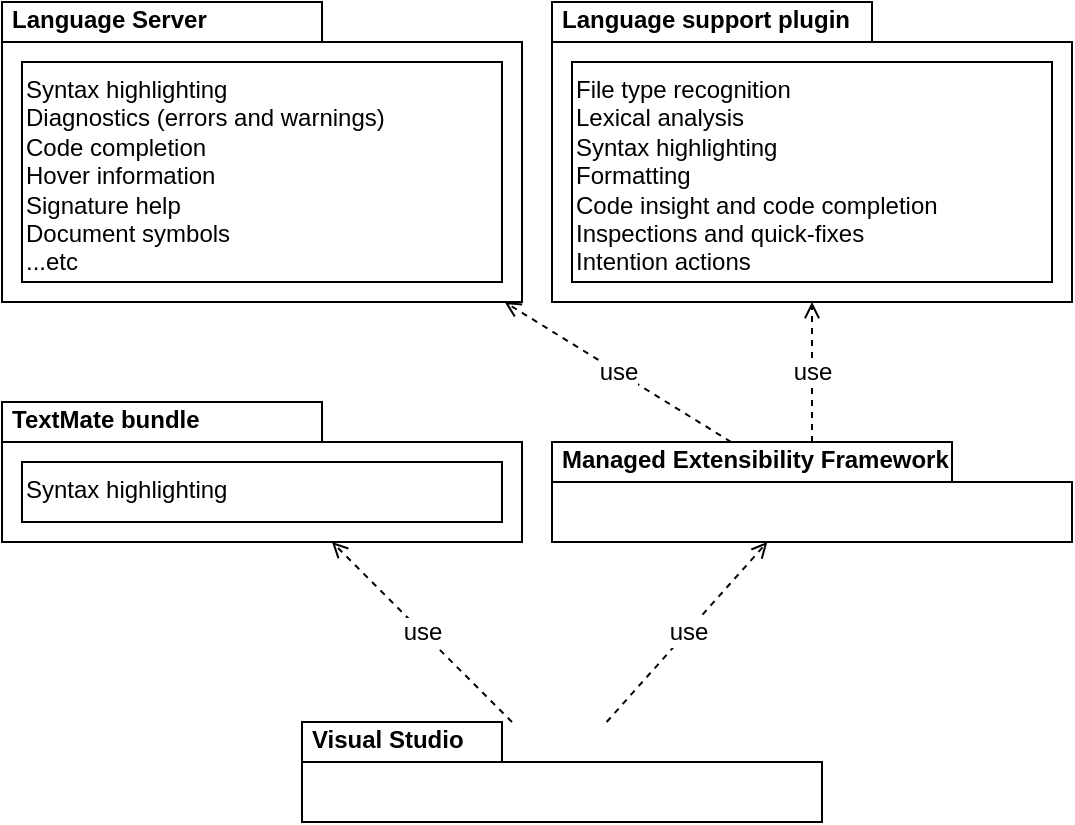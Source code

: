 <mxfile>
    <diagram id="rMPREZSkejuEIOKasVXl" name="Page-1">
        <mxGraphModel dx="1062" dy="904" grid="1" gridSize="10" guides="1" tooltips="1" connect="1" arrows="1" fold="1" page="1" pageScale="1" pageWidth="850" pageHeight="1100" math="0" shadow="0">
            <root>
                <mxCell id="0"/>
                <mxCell id="1" parent="0"/>
                <mxCell id="2" value="use" style="edgeStyle=none;html=1;dashed=1;fontSize=12;endArrow=open;endFill=0;" edge="1" parent="1" source="5" target="6">
                    <mxGeometry relative="1" as="geometry"/>
                </mxCell>
                <mxCell id="3" value="use" style="edgeStyle=none;html=1;dashed=1;fontSize=12;endArrow=open;endFill=0;" edge="1" parent="1" source="5" target="10">
                    <mxGeometry relative="1" as="geometry"/>
                </mxCell>
                <mxCell id="4" value="use" style="edgeStyle=none;html=1;dashed=1;fontSize=12;endArrow=open;endFill=0;" edge="1" parent="1" source="9" target="12">
                    <mxGeometry relative="1" as="geometry"/>
                </mxCell>
                <mxCell id="5" value="Managed Extensibility Framework" style="shape=folder;fontStyle=1;spacingTop=0;tabWidth=200;tabHeight=20;tabPosition=left;verticalAlign=bottom;align=left;labelPosition=left;verticalLabelPosition=top;spacingLeft=265;spacing=0;spacingBottom=-16;spacingRight=0;" vertex="1" parent="1">
                    <mxGeometry x="375" y="320" width="260" height="50" as="geometry"/>
                </mxCell>
                <mxCell id="6" value="Language support plugin" style="shape=folder;fontStyle=1;spacingTop=0;tabWidth=160;tabHeight=20;tabPosition=left;verticalAlign=bottom;align=left;labelPosition=left;verticalLabelPosition=top;spacingLeft=265;spacing=0;spacingBottom=-16;spacingRight=0;" vertex="1" parent="1">
                    <mxGeometry x="375" y="100" width="260" height="150" as="geometry"/>
                </mxCell>
                <mxCell id="7" value="File type recognition&#10;Lexical analysis&#10;Syntax highlighting&#10;Formatting&#10;Code insight and code completion&#10;Inspections and quick-fixes&#10;Intention actions" style="rounded=0;align=left;verticalAlign=top;spacing=2;horizontal=1;fontSize=12;whiteSpace=wrap;" vertex="1" parent="1">
                    <mxGeometry x="385" y="130" width="240" height="110" as="geometry"/>
                </mxCell>
                <mxCell id="8" value="use" style="edgeStyle=none;html=1;fontSize=12;dashed=1;endArrow=open;endFill=0;" edge="1" parent="1" source="9" target="5">
                    <mxGeometry relative="1" as="geometry"/>
                </mxCell>
                <mxCell id="9" value="Visual Studio" style="shape=folder;fontStyle=1;spacingTop=0;tabWidth=100;tabHeight=20;tabPosition=left;verticalAlign=bottom;align=left;labelPosition=left;verticalLabelPosition=top;spacingLeft=265;spacing=0;spacingBottom=-16;spacingRight=0;" vertex="1" parent="1">
                    <mxGeometry x="250" y="460" width="260" height="50" as="geometry"/>
                </mxCell>
                <mxCell id="10" value="Language Server" style="shape=folder;fontStyle=1;spacingTop=0;tabWidth=160;tabHeight=20;tabPosition=left;verticalAlign=bottom;align=left;labelPosition=left;verticalLabelPosition=top;spacingLeft=265;spacing=0;spacingBottom=-16;spacingRight=0;" vertex="1" parent="1">
                    <mxGeometry x="100" y="100" width="260" height="150" as="geometry"/>
                </mxCell>
                <mxCell id="11" value="Syntax highlighting&#10;Diagnostics (errors and warnings)&#10;Code completion&#10;Hover information&#10;Signature help&#10;Document symbols&#10;...etc" style="rounded=0;align=left;verticalAlign=top;spacing=2;horizontal=1;fontSize=12;whiteSpace=wrap;" vertex="1" parent="1">
                    <mxGeometry x="110" y="130" width="240" height="110" as="geometry"/>
                </mxCell>
                <mxCell id="12" value="TextMate bundle" style="shape=folder;fontStyle=1;spacingTop=0;tabWidth=160;tabHeight=20;tabPosition=left;verticalAlign=bottom;align=left;labelPosition=left;verticalLabelPosition=top;spacingLeft=265;spacing=0;spacingBottom=-16;spacingRight=0;" vertex="1" parent="1">
                    <mxGeometry x="100" y="300" width="260" height="70" as="geometry"/>
                </mxCell>
                <mxCell id="13" value="Syntax highlighting" style="rounded=0;align=left;verticalAlign=top;spacing=2;horizontal=1;fontSize=12;whiteSpace=wrap;" vertex="1" parent="1">
                    <mxGeometry x="110" y="330" width="240" height="30" as="geometry"/>
                </mxCell>
            </root>
        </mxGraphModel>
    </diagram>
</mxfile>